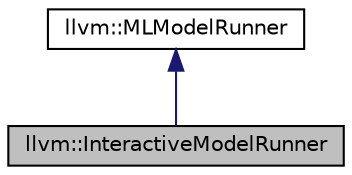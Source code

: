 digraph "llvm::InteractiveModelRunner"
{
 // LATEX_PDF_SIZE
  bgcolor="transparent";
  edge [fontname="Helvetica",fontsize="10",labelfontname="Helvetica",labelfontsize="10"];
  node [fontname="Helvetica",fontsize="10",shape=record];
  Node1 [label="llvm::InteractiveModelRunner",height=0.2,width=0.4,color="black", fillcolor="grey75", style="filled", fontcolor="black",tooltip="A MLModelRunner that asks for advice from an external agent, or host."];
  Node2 -> Node1 [dir="back",color="midnightblue",fontsize="10",style="solid",fontname="Helvetica"];
  Node2 [label="llvm::MLModelRunner",height=0.2,width=0.4,color="black",URL="$classllvm_1_1MLModelRunner.html",tooltip="MLModelRunner interface: abstraction of a mechanism for evaluating a tensorflow \"saved model\"."];
}
